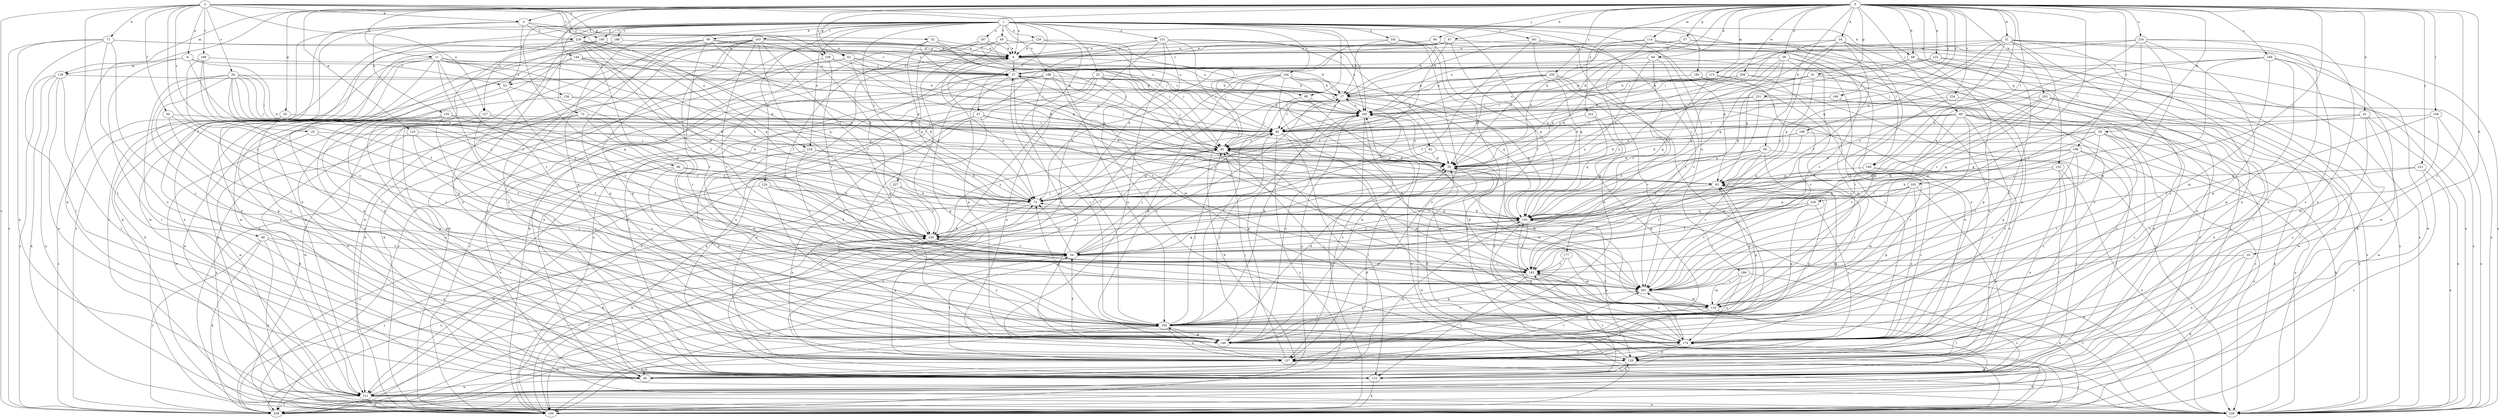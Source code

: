 strict digraph  {
0;
1;
2;
3;
6;
8;
11;
16;
17;
22;
25;
26;
27;
29;
31;
34;
35;
38;
41;
45;
47;
48;
49;
50;
52;
53;
54;
55;
57;
61;
62;
63;
64;
67;
68;
71;
72;
73;
80;
81;
82;
86;
89;
90;
91;
95;
99;
100;
103;
109;
110;
114;
115;
118;
119;
122;
123;
124;
127;
128;
129;
131;
135;
136;
137;
144;
146;
152;
155;
158;
161;
163;
164;
165;
166;
168;
169;
174;
177;
180;
183;
185;
186;
187;
188;
191;
192;
196;
198;
199;
201;
203;
208;
211;
216;
218;
220;
221;
222;
224;
226;
227;
229;
230;
231;
235;
238;
239;
0 -> 3  [label=a];
0 -> 11  [label=b];
0 -> 16  [label=b];
0 -> 29  [label=d];
0 -> 31  [label=d];
0 -> 34  [label=d];
0 -> 35  [label=d];
0 -> 38  [label=e];
0 -> 41  [label=e];
0 -> 55  [label=g];
0 -> 57  [label=g];
0 -> 61  [label=g];
0 -> 62  [label=g];
0 -> 64  [label=h];
0 -> 67  [label=h];
0 -> 68  [label=h];
0 -> 86  [label=j];
0 -> 89  [label=j];
0 -> 90  [label=j];
0 -> 95  [label=k];
0 -> 103  [label=l];
0 -> 109  [label=l];
0 -> 114  [label=m];
0 -> 115  [label=m];
0 -> 118  [label=m];
0 -> 122  [label=n];
0 -> 123  [label=n];
0 -> 144  [label=p];
0 -> 152  [label=q];
0 -> 158  [label=r];
0 -> 166  [label=s];
0 -> 168  [label=s];
0 -> 169  [label=s];
0 -> 174  [label=s];
0 -> 196  [label=v];
0 -> 203  [label=w];
0 -> 208  [label=w];
0 -> 211  [label=w];
0 -> 216  [label=x];
0 -> 221  [label=y];
0 -> 222  [label=y];
0 -> 224  [label=y];
0 -> 226  [label=y];
0 -> 231  [label=z];
0 -> 235  [label=z];
0 -> 238  [label=z];
1 -> 22  [label=c];
1 -> 45  [label=e];
1 -> 47  [label=f];
1 -> 48  [label=f];
1 -> 49  [label=f];
1 -> 68  [label=h];
1 -> 73  [label=i];
1 -> 80  [label=i];
1 -> 99  [label=k];
1 -> 100  [label=k];
1 -> 109  [label=l];
1 -> 124  [label=n];
1 -> 127  [label=n];
1 -> 129  [label=o];
1 -> 131  [label=o];
1 -> 146  [label=p];
1 -> 155  [label=q];
1 -> 161  [label=r];
1 -> 163  [label=r];
1 -> 164  [label=r];
1 -> 177  [label=t];
1 -> 180  [label=t];
1 -> 185  [label=u];
1 -> 186  [label=u];
1 -> 187  [label=u];
1 -> 188  [label=u];
1 -> 191  [label=u];
1 -> 192  [label=u];
1 -> 198  [label=v];
1 -> 218  [label=x];
1 -> 227  [label=y];
1 -> 229  [label=y];
2 -> 3  [label=a];
2 -> 6  [label=a];
2 -> 8  [label=a];
2 -> 25  [label=c];
2 -> 26  [label=c];
2 -> 50  [label=f];
2 -> 62  [label=g];
2 -> 71  [label=h];
2 -> 110  [label=l];
2 -> 127  [label=n];
2 -> 180  [label=t];
2 -> 199  [label=v];
2 -> 201  [label=v];
2 -> 238  [label=z];
2 -> 239  [label=z];
3 -> 52  [label=f];
3 -> 53  [label=f];
3 -> 135  [label=o];
3 -> 218  [label=x];
3 -> 220  [label=x];
3 -> 229  [label=y];
6 -> 35  [label=d];
6 -> 53  [label=f];
6 -> 110  [label=l];
6 -> 118  [label=m];
6 -> 230  [label=y];
8 -> 27  [label=c];
8 -> 45  [label=e];
8 -> 53  [label=f];
8 -> 80  [label=i];
8 -> 165  [label=r];
11 -> 27  [label=c];
11 -> 35  [label=d];
11 -> 45  [label=e];
11 -> 72  [label=h];
11 -> 100  [label=k];
11 -> 128  [label=n];
11 -> 136  [label=o];
11 -> 137  [label=o];
11 -> 165  [label=r];
11 -> 183  [label=t];
16 -> 100  [label=k];
16 -> 128  [label=n];
16 -> 183  [label=t];
17 -> 27  [label=c];
17 -> 81  [label=i];
17 -> 82  [label=i];
17 -> 91  [label=j];
17 -> 155  [label=q];
17 -> 165  [label=r];
17 -> 192  [label=u];
22 -> 17  [label=b];
22 -> 91  [label=j];
22 -> 100  [label=k];
22 -> 128  [label=n];
22 -> 174  [label=s];
22 -> 201  [label=v];
22 -> 239  [label=z];
25 -> 54  [label=f];
25 -> 91  [label=j];
25 -> 211  [label=w];
26 -> 17  [label=b];
26 -> 35  [label=d];
26 -> 82  [label=i];
26 -> 91  [label=j];
26 -> 110  [label=l];
26 -> 137  [label=o];
26 -> 146  [label=p];
26 -> 155  [label=q];
26 -> 165  [label=r];
26 -> 230  [label=y];
27 -> 17  [label=b];
27 -> 35  [label=d];
27 -> 72  [label=h];
27 -> 91  [label=j];
27 -> 183  [label=t];
27 -> 220  [label=x];
29 -> 35  [label=d];
29 -> 91  [label=j];
29 -> 100  [label=k];
29 -> 155  [label=q];
29 -> 165  [label=r];
29 -> 174  [label=s];
29 -> 201  [label=v];
31 -> 8  [label=a];
31 -> 63  [label=g];
31 -> 82  [label=i];
31 -> 91  [label=j];
31 -> 128  [label=n];
31 -> 174  [label=s];
31 -> 201  [label=v];
31 -> 211  [label=w];
31 -> 220  [label=x];
31 -> 230  [label=y];
34 -> 8  [label=a];
34 -> 54  [label=f];
34 -> 72  [label=h];
34 -> 119  [label=m];
34 -> 137  [label=o];
34 -> 155  [label=q];
34 -> 220  [label=x];
34 -> 230  [label=y];
35 -> 63  [label=g];
35 -> 119  [label=m];
35 -> 192  [label=u];
38 -> 27  [label=c];
38 -> 63  [label=g];
38 -> 137  [label=o];
38 -> 155  [label=q];
38 -> 165  [label=r];
38 -> 174  [label=s];
38 -> 230  [label=y];
41 -> 82  [label=i];
41 -> 137  [label=o];
41 -> 155  [label=q];
41 -> 211  [label=w];
41 -> 220  [label=x];
45 -> 35  [label=d];
45 -> 155  [label=q];
45 -> 192  [label=u];
45 -> 211  [label=w];
47 -> 35  [label=d];
47 -> 82  [label=i];
47 -> 110  [label=l];
47 -> 137  [label=o];
47 -> 239  [label=z];
48 -> 54  [label=f];
48 -> 100  [label=k];
48 -> 137  [label=o];
48 -> 220  [label=x];
48 -> 239  [label=z];
49 -> 8  [label=a];
49 -> 35  [label=d];
49 -> 82  [label=i];
49 -> 100  [label=k];
49 -> 201  [label=v];
49 -> 230  [label=y];
50 -> 82  [label=i];
50 -> 165  [label=r];
50 -> 201  [label=v];
52 -> 8  [label=a];
52 -> 63  [label=g];
52 -> 72  [label=h];
52 -> 91  [label=j];
52 -> 192  [label=u];
53 -> 72  [label=h];
53 -> 110  [label=l];
53 -> 183  [label=t];
54 -> 17  [label=b];
54 -> 72  [label=h];
54 -> 82  [label=i];
54 -> 91  [label=j];
54 -> 100  [label=k];
54 -> 155  [label=q];
54 -> 183  [label=t];
55 -> 82  [label=i];
55 -> 239  [label=z];
57 -> 8  [label=a];
57 -> 35  [label=d];
57 -> 100  [label=k];
57 -> 128  [label=n];
57 -> 192  [label=u];
61 -> 17  [label=b];
61 -> 35  [label=d];
61 -> 63  [label=g];
61 -> 82  [label=i];
61 -> 110  [label=l];
61 -> 220  [label=x];
62 -> 17  [label=b];
62 -> 27  [label=c];
62 -> 63  [label=g];
62 -> 72  [label=h];
62 -> 100  [label=k];
62 -> 110  [label=l];
63 -> 72  [label=h];
63 -> 146  [label=p];
63 -> 183  [label=t];
64 -> 27  [label=c];
64 -> 54  [label=f];
64 -> 183  [label=t];
64 -> 230  [label=y];
64 -> 239  [label=z];
67 -> 8  [label=a];
67 -> 27  [label=c];
67 -> 54  [label=f];
67 -> 72  [label=h];
67 -> 91  [label=j];
67 -> 137  [label=o];
67 -> 230  [label=y];
68 -> 27  [label=c];
68 -> 110  [label=l];
68 -> 128  [label=n];
68 -> 146  [label=p];
68 -> 192  [label=u];
68 -> 220  [label=x];
71 -> 8  [label=a];
71 -> 27  [label=c];
71 -> 110  [label=l];
71 -> 137  [label=o];
71 -> 174  [label=s];
71 -> 211  [label=w];
71 -> 239  [label=z];
72 -> 100  [label=k];
72 -> 155  [label=q];
72 -> 211  [label=w];
73 -> 82  [label=i];
73 -> 100  [label=k];
73 -> 165  [label=r];
73 -> 211  [label=w];
73 -> 230  [label=y];
80 -> 155  [label=q];
80 -> 192  [label=u];
80 -> 201  [label=v];
81 -> 35  [label=d];
81 -> 119  [label=m];
81 -> 230  [label=y];
82 -> 91  [label=j];
82 -> 110  [label=l];
82 -> 201  [label=v];
82 -> 230  [label=y];
82 -> 239  [label=z];
86 -> 45  [label=e];
86 -> 63  [label=g];
86 -> 155  [label=q];
86 -> 165  [label=r];
89 -> 35  [label=d];
89 -> 82  [label=i];
89 -> 91  [label=j];
89 -> 100  [label=k];
89 -> 165  [label=r];
89 -> 174  [label=s];
89 -> 201  [label=v];
89 -> 220  [label=x];
89 -> 239  [label=z];
90 -> 8  [label=a];
90 -> 17  [label=b];
90 -> 63  [label=g];
91 -> 35  [label=d];
91 -> 63  [label=g];
91 -> 119  [label=m];
91 -> 239  [label=z];
95 -> 35  [label=d];
95 -> 72  [label=h];
95 -> 110  [label=l];
95 -> 165  [label=r];
95 -> 201  [label=v];
95 -> 230  [label=y];
99 -> 8  [label=a];
99 -> 72  [label=h];
99 -> 128  [label=n];
99 -> 146  [label=p];
99 -> 192  [label=u];
99 -> 201  [label=v];
99 -> 211  [label=w];
100 -> 8  [label=a];
100 -> 17  [label=b];
100 -> 27  [label=c];
100 -> 35  [label=d];
100 -> 72  [label=h];
100 -> 192  [label=u];
103 -> 45  [label=e];
103 -> 54  [label=f];
103 -> 72  [label=h];
103 -> 119  [label=m];
103 -> 155  [label=q];
103 -> 174  [label=s];
109 -> 63  [label=g];
109 -> 146  [label=p];
109 -> 174  [label=s];
110 -> 8  [label=a];
110 -> 100  [label=k];
110 -> 128  [label=n];
110 -> 183  [label=t];
114 -> 8  [label=a];
114 -> 17  [label=b];
114 -> 35  [label=d];
114 -> 72  [label=h];
114 -> 110  [label=l];
114 -> 201  [label=v];
114 -> 220  [label=x];
115 -> 17  [label=b];
115 -> 45  [label=e];
115 -> 82  [label=i];
115 -> 155  [label=q];
115 -> 192  [label=u];
115 -> 201  [label=v];
118 -> 17  [label=b];
118 -> 45  [label=e];
118 -> 100  [label=k];
118 -> 110  [label=l];
118 -> 220  [label=x];
118 -> 239  [label=z];
119 -> 63  [label=g];
119 -> 91  [label=j];
119 -> 110  [label=l];
119 -> 137  [label=o];
119 -> 165  [label=r];
122 -> 27  [label=c];
122 -> 155  [label=q];
122 -> 165  [label=r];
122 -> 220  [label=x];
123 -> 54  [label=f];
123 -> 91  [label=j];
123 -> 165  [label=r];
123 -> 220  [label=x];
124 -> 54  [label=f];
124 -> 72  [label=h];
124 -> 174  [label=s];
124 -> 230  [label=y];
124 -> 239  [label=z];
127 -> 45  [label=e];
127 -> 82  [label=i];
127 -> 146  [label=p];
127 -> 174  [label=s];
127 -> 230  [label=y];
128 -> 35  [label=d];
128 -> 100  [label=k];
128 -> 110  [label=l];
129 -> 8  [label=a];
129 -> 91  [label=j];
129 -> 100  [label=k];
129 -> 146  [label=p];
131 -> 8  [label=a];
131 -> 35  [label=d];
131 -> 91  [label=j];
131 -> 100  [label=k];
131 -> 128  [label=n];
131 -> 137  [label=o];
131 -> 192  [label=u];
131 -> 211  [label=w];
135 -> 82  [label=i];
135 -> 137  [label=o];
135 -> 146  [label=p];
135 -> 174  [label=s];
135 -> 211  [label=w];
135 -> 230  [label=y];
136 -> 72  [label=h];
136 -> 192  [label=u];
136 -> 211  [label=w];
137 -> 45  [label=e];
137 -> 54  [label=f];
137 -> 91  [label=j];
137 -> 165  [label=r];
137 -> 201  [label=v];
144 -> 27  [label=c];
144 -> 54  [label=f];
144 -> 72  [label=h];
144 -> 82  [label=i];
144 -> 137  [label=o];
144 -> 220  [label=x];
146 -> 8  [label=a];
146 -> 17  [label=b];
146 -> 54  [label=f];
146 -> 63  [label=g];
146 -> 82  [label=i];
146 -> 192  [label=u];
152 -> 45  [label=e];
152 -> 63  [label=g];
152 -> 72  [label=h];
152 -> 110  [label=l];
152 -> 220  [label=x];
155 -> 72  [label=h];
155 -> 100  [label=k];
155 -> 128  [label=n];
155 -> 183  [label=t];
155 -> 230  [label=y];
158 -> 82  [label=i];
158 -> 119  [label=m];
158 -> 183  [label=t];
158 -> 220  [label=x];
161 -> 8  [label=a];
161 -> 54  [label=f];
161 -> 137  [label=o];
161 -> 155  [label=q];
161 -> 201  [label=v];
163 -> 8  [label=a];
163 -> 54  [label=f];
163 -> 91  [label=j];
163 -> 110  [label=l];
163 -> 146  [label=p];
163 -> 165  [label=r];
163 -> 183  [label=t];
163 -> 201  [label=v];
163 -> 211  [label=w];
163 -> 230  [label=y];
163 -> 239  [label=z];
164 -> 17  [label=b];
164 -> 72  [label=h];
164 -> 137  [label=o];
164 -> 146  [label=p];
164 -> 155  [label=q];
164 -> 174  [label=s];
164 -> 192  [label=u];
164 -> 220  [label=x];
164 -> 239  [label=z];
165 -> 17  [label=b];
165 -> 27  [label=c];
165 -> 35  [label=d];
165 -> 63  [label=g];
165 -> 72  [label=h];
165 -> 91  [label=j];
165 -> 100  [label=k];
165 -> 137  [label=o];
165 -> 146  [label=p];
165 -> 174  [label=s];
165 -> 201  [label=v];
165 -> 239  [label=z];
166 -> 91  [label=j];
166 -> 137  [label=o];
166 -> 192  [label=u];
168 -> 35  [label=d];
168 -> 91  [label=j];
168 -> 155  [label=q];
168 -> 220  [label=x];
169 -> 27  [label=c];
169 -> 119  [label=m];
169 -> 146  [label=p];
169 -> 155  [label=q];
169 -> 174  [label=s];
169 -> 201  [label=v];
169 -> 211  [label=w];
174 -> 63  [label=g];
174 -> 91  [label=j];
174 -> 128  [label=n];
174 -> 137  [label=o];
174 -> 155  [label=q];
174 -> 201  [label=v];
174 -> 230  [label=y];
177 -> 119  [label=m];
177 -> 146  [label=p];
177 -> 183  [label=t];
180 -> 8  [label=a];
180 -> 110  [label=l];
180 -> 128  [label=n];
180 -> 146  [label=p];
180 -> 155  [label=q];
183 -> 35  [label=d];
183 -> 100  [label=k];
183 -> 110  [label=l];
183 -> 146  [label=p];
183 -> 174  [label=s];
183 -> 201  [label=v];
185 -> 17  [label=b];
185 -> 128  [label=n];
185 -> 220  [label=x];
186 -> 119  [label=m];
186 -> 174  [label=s];
186 -> 201  [label=v];
186 -> 239  [label=z];
187 -> 8  [label=a];
187 -> 54  [label=f];
187 -> 82  [label=i];
187 -> 155  [label=q];
187 -> 192  [label=u];
188 -> 17  [label=b];
188 -> 82  [label=i];
188 -> 110  [label=l];
188 -> 119  [label=m];
188 -> 146  [label=p];
188 -> 165  [label=r];
188 -> 239  [label=z];
191 -> 8  [label=a];
191 -> 17  [label=b];
191 -> 100  [label=k];
191 -> 137  [label=o];
191 -> 155  [label=q];
192 -> 82  [label=i];
192 -> 100  [label=k];
192 -> 137  [label=o];
192 -> 146  [label=p];
192 -> 174  [label=s];
196 -> 35  [label=d];
196 -> 63  [label=g];
196 -> 72  [label=h];
196 -> 110  [label=l];
196 -> 165  [label=r];
196 -> 174  [label=s];
196 -> 220  [label=x];
198 -> 8  [label=a];
198 -> 211  [label=w];
198 -> 220  [label=x];
199 -> 27  [label=c];
199 -> 54  [label=f];
199 -> 201  [label=v];
199 -> 230  [label=y];
201 -> 119  [label=m];
201 -> 230  [label=y];
203 -> 45  [label=e];
203 -> 54  [label=f];
203 -> 183  [label=t];
203 -> 192  [label=u];
203 -> 201  [label=v];
203 -> 211  [label=w];
203 -> 220  [label=x];
208 -> 17  [label=b];
208 -> 82  [label=i];
208 -> 91  [label=j];
208 -> 119  [label=m];
208 -> 220  [label=x];
211 -> 54  [label=f];
211 -> 100  [label=k];
211 -> 174  [label=s];
211 -> 220  [label=x];
211 -> 239  [label=z];
216 -> 8  [label=a];
216 -> 72  [label=h];
216 -> 82  [label=i];
216 -> 119  [label=m];
216 -> 128  [label=n];
216 -> 137  [label=o];
216 -> 146  [label=p];
216 -> 183  [label=t];
218 -> 35  [label=d];
218 -> 72  [label=h];
218 -> 119  [label=m];
218 -> 146  [label=p];
218 -> 183  [label=t];
220 -> 137  [label=o];
220 -> 155  [label=q];
220 -> 183  [label=t];
221 -> 63  [label=g];
221 -> 201  [label=v];
221 -> 220  [label=x];
221 -> 239  [label=z];
222 -> 82  [label=i];
222 -> 146  [label=p];
222 -> 155  [label=q];
224 -> 54  [label=f];
224 -> 110  [label=l];
224 -> 192  [label=u];
226 -> 54  [label=f];
226 -> 155  [label=q];
226 -> 174  [label=s];
226 -> 183  [label=t];
226 -> 201  [label=v];
227 -> 72  [label=h];
227 -> 128  [label=n];
227 -> 230  [label=y];
229 -> 8  [label=a];
229 -> 27  [label=c];
229 -> 45  [label=e];
229 -> 54  [label=f];
229 -> 63  [label=g];
229 -> 72  [label=h];
229 -> 155  [label=q];
229 -> 211  [label=w];
229 -> 230  [label=y];
229 -> 239  [label=z];
230 -> 54  [label=f];
230 -> 91  [label=j];
230 -> 146  [label=p];
230 -> 239  [label=z];
231 -> 35  [label=d];
231 -> 146  [label=p];
231 -> 155  [label=q];
231 -> 192  [label=u];
235 -> 17  [label=b];
235 -> 35  [label=d];
235 -> 45  [label=e];
235 -> 72  [label=h];
235 -> 82  [label=i];
235 -> 146  [label=p];
235 -> 201  [label=v];
238 -> 27  [label=c];
238 -> 35  [label=d];
238 -> 100  [label=k];
238 -> 183  [label=t];
239 -> 165  [label=r];
239 -> 230  [label=y];
}
